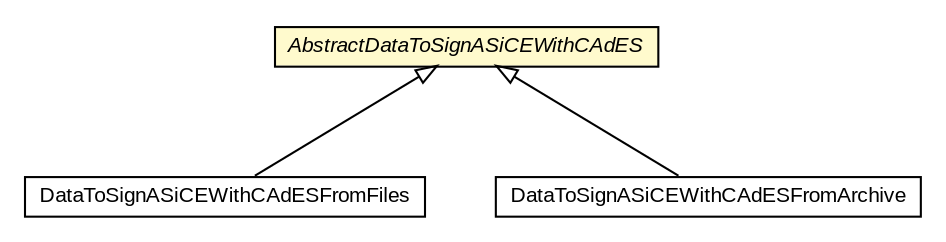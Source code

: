 #!/usr/local/bin/dot
#
# Class diagram 
# Generated by UMLGraph version R5_6-24-gf6e263 (http://www.umlgraph.org/)
#

digraph G {
	edge [fontname="arial",fontsize=10,labelfontname="arial",labelfontsize=10];
	node [fontname="arial",fontsize=10,shape=plaintext];
	nodesep=0.25;
	ranksep=0.5;
	// eu.europa.esig.dss.asic.signature.asice.DataToSignASiCEWithCAdESFromFiles
	c126132 [label=<<table title="eu.europa.esig.dss.asic.signature.asice.DataToSignASiCEWithCAdESFromFiles" border="0" cellborder="1" cellspacing="0" cellpadding="2" port="p" href="./DataToSignASiCEWithCAdESFromFiles.html">
		<tr><td><table border="0" cellspacing="0" cellpadding="1">
<tr><td align="center" balign="center"> DataToSignASiCEWithCAdESFromFiles </td></tr>
		</table></td></tr>
		</table>>, URL="./DataToSignASiCEWithCAdESFromFiles.html", fontname="arial", fontcolor="black", fontsize=10.0];
	// eu.europa.esig.dss.asic.signature.asice.DataToSignASiCEWithCAdESFromArchive
	c126133 [label=<<table title="eu.europa.esig.dss.asic.signature.asice.DataToSignASiCEWithCAdESFromArchive" border="0" cellborder="1" cellspacing="0" cellpadding="2" port="p" href="./DataToSignASiCEWithCAdESFromArchive.html">
		<tr><td><table border="0" cellspacing="0" cellpadding="1">
<tr><td align="center" balign="center"> DataToSignASiCEWithCAdESFromArchive </td></tr>
		</table></td></tr>
		</table>>, URL="./DataToSignASiCEWithCAdESFromArchive.html", fontname="arial", fontcolor="black", fontsize=10.0];
	// eu.europa.esig.dss.asic.signature.asice.AbstractDataToSignASiCEWithCAdES
	c126137 [label=<<table title="eu.europa.esig.dss.asic.signature.asice.AbstractDataToSignASiCEWithCAdES" border="0" cellborder="1" cellspacing="0" cellpadding="2" port="p" bgcolor="lemonChiffon" href="./AbstractDataToSignASiCEWithCAdES.html">
		<tr><td><table border="0" cellspacing="0" cellpadding="1">
<tr><td align="center" balign="center"><font face="arial italic"> AbstractDataToSignASiCEWithCAdES </font></td></tr>
		</table></td></tr>
		</table>>, URL="./AbstractDataToSignASiCEWithCAdES.html", fontname="arial", fontcolor="black", fontsize=10.0];
	//eu.europa.esig.dss.asic.signature.asice.DataToSignASiCEWithCAdESFromFiles extends eu.europa.esig.dss.asic.signature.asice.AbstractDataToSignASiCEWithCAdES
	c126137:p -> c126132:p [dir=back,arrowtail=empty];
	//eu.europa.esig.dss.asic.signature.asice.DataToSignASiCEWithCAdESFromArchive extends eu.europa.esig.dss.asic.signature.asice.AbstractDataToSignASiCEWithCAdES
	c126137:p -> c126133:p [dir=back,arrowtail=empty];
}

